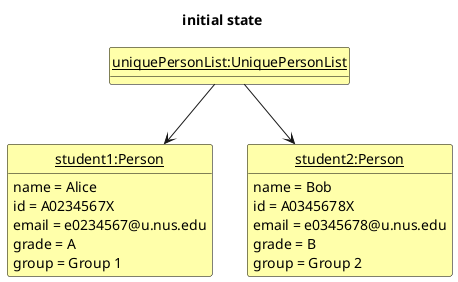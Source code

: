 @startuml
'https://plantuml.com/class-diagram

hide circle
hide methods
skinparam ClassFontColor #000000
skinparam ClassBorderColor #000000
skinparam ClassBackgroundColor #FFFFAA

title initial state

class uniquePersonList as "<u>uniquePersonList:UniquePersonList</u>"
class student1 as "<u>student1:Person</u>" {
    name = Alice
    id = A0234567X
    email = e0234567@u.nus.edu
    grade = A
    group = Group 1
}
class student2 as "<u>student2:Person</u>" {
    name = Bob
    id = A0345678X
    email = e0345678@u.nus.edu
    grade = B
    group = Group 2
}

student1 -[hidden]right-> student2

uniquePersonList -down-> student1
uniquePersonList -down-> student2

@enduml

